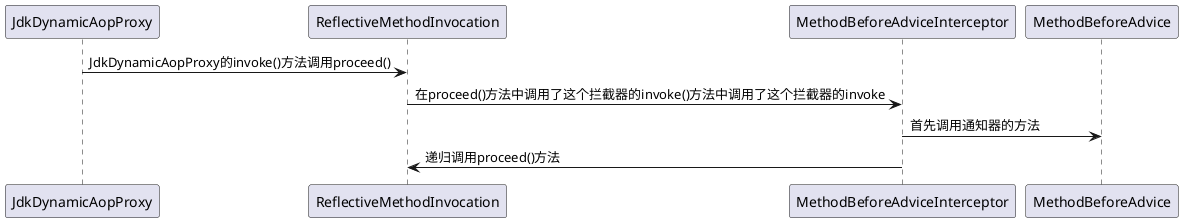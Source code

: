 @startuml
JdkDynamicAopProxy -> ReflectiveMethodInvocation: JdkDynamicAopProxy的invoke()方法调用proceed()
ReflectiveMethodInvocation -> MethodBeforeAdviceInterceptor:在proceed()方法中调用了这个拦截器的invoke()方法中调用了这个拦截器的invoke
MethodBeforeAdviceInterceptor -> MethodBeforeAdvice:首先调用通知器的方法
MethodBeforeAdviceInterceptor -> ReflectiveMethodInvocation: 递归调用proceed()方法
@enduml